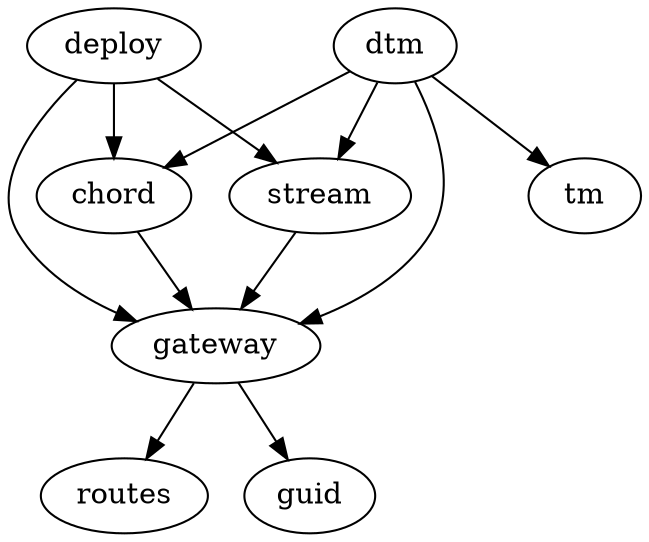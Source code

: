 digraph G {
	deploy -> stream;
	deploy -> chord;
	deploy -> gateway;
	
	stream -> gateway;
	
	gateway -> routes;
	gateway -> guid;
	
	chord -> gateway;
	
	
	dtm -> tm;
	dtm -> gateway;
	dtm -> chord;
	
	dtm -> stream;
}